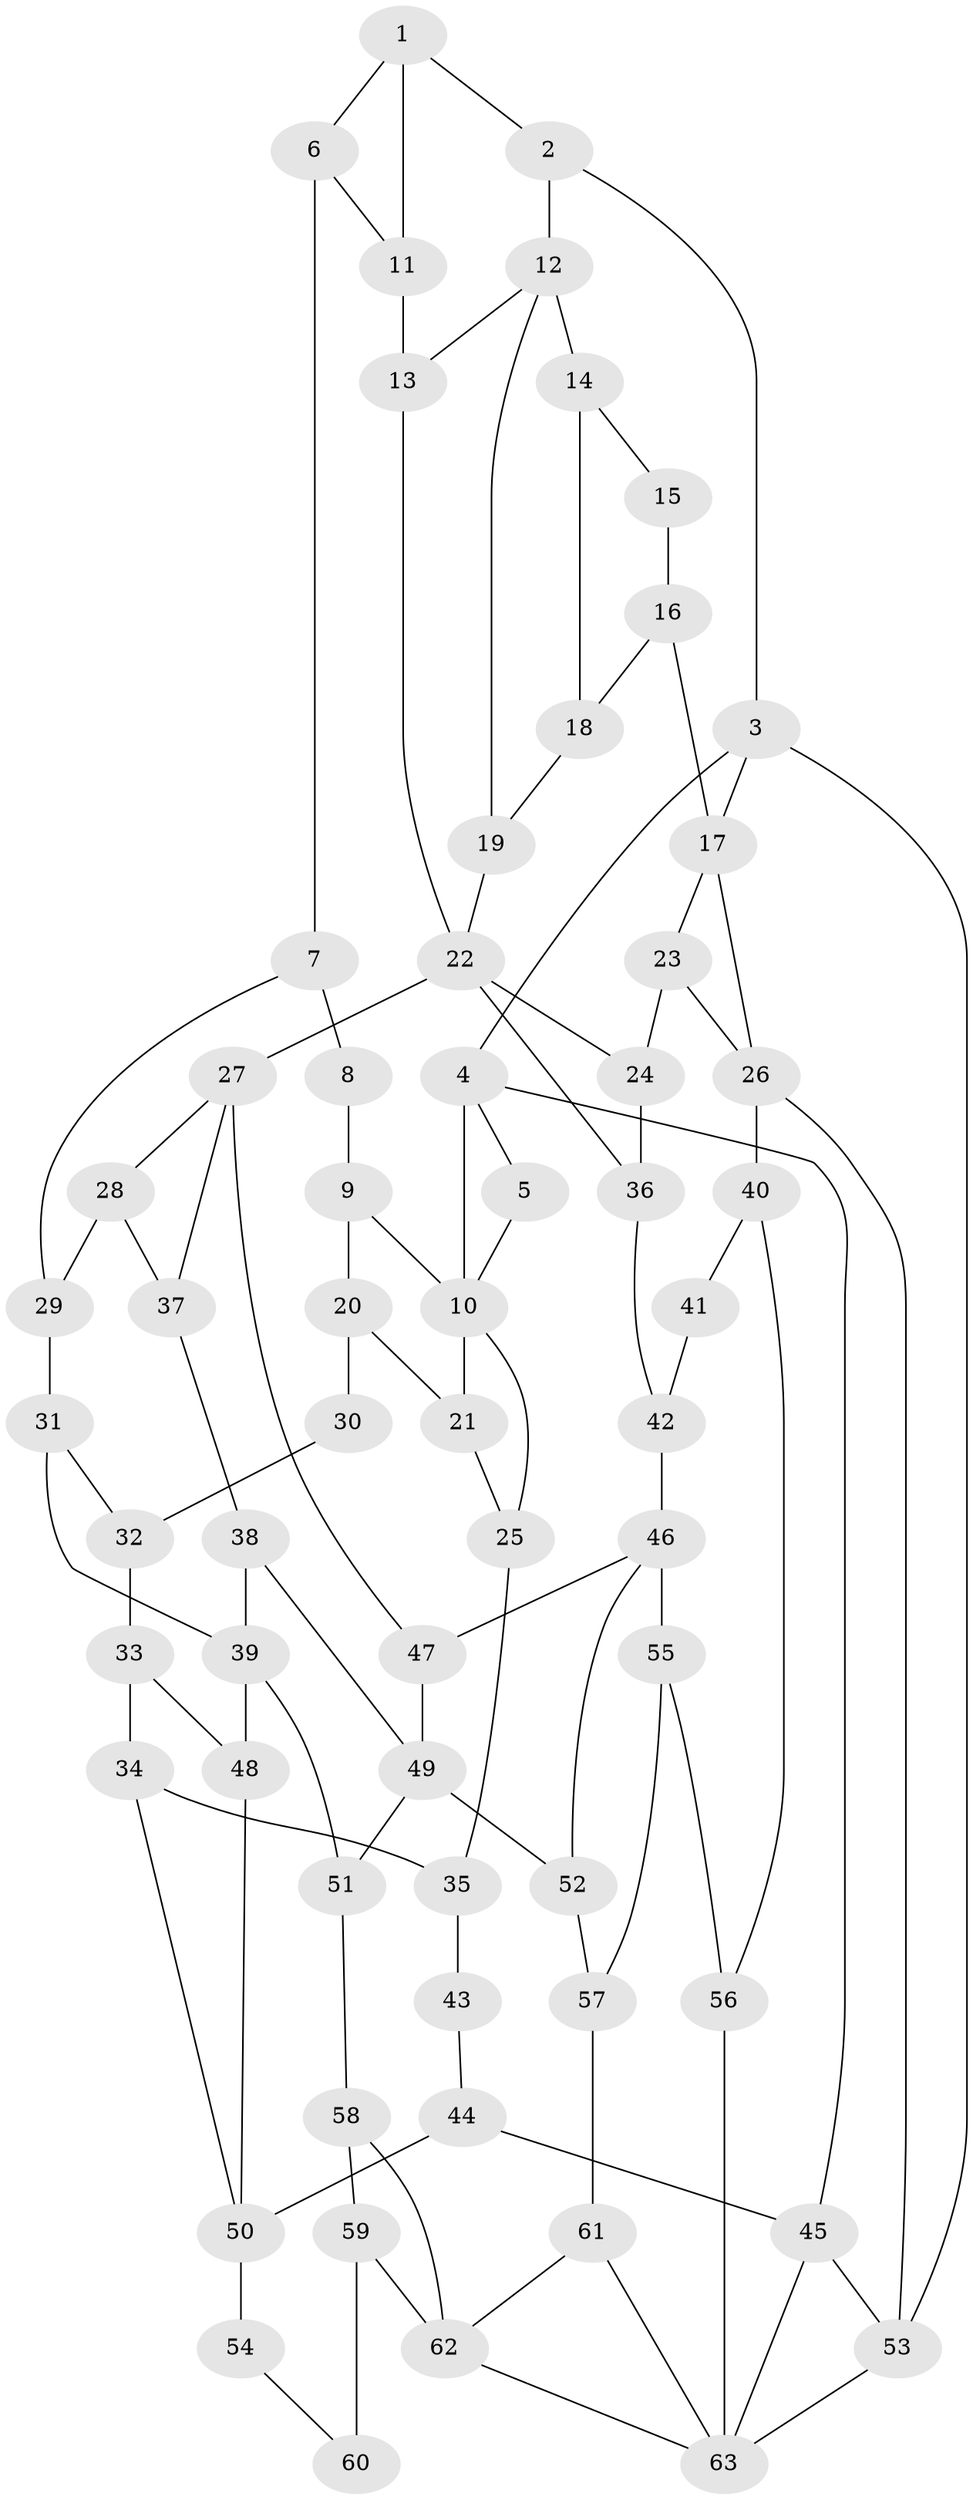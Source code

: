 // original degree distribution, {3: 0.031746031746031744, 4: 0.20634920634920634, 6: 0.2222222222222222, 5: 0.5396825396825397}
// Generated by graph-tools (version 1.1) at 2025/38/03/09/25 02:38:52]
// undirected, 63 vertices, 100 edges
graph export_dot {
graph [start="1"]
  node [color=gray90,style=filled];
  1;
  2;
  3;
  4;
  5;
  6;
  7;
  8;
  9;
  10;
  11;
  12;
  13;
  14;
  15;
  16;
  17;
  18;
  19;
  20;
  21;
  22;
  23;
  24;
  25;
  26;
  27;
  28;
  29;
  30;
  31;
  32;
  33;
  34;
  35;
  36;
  37;
  38;
  39;
  40;
  41;
  42;
  43;
  44;
  45;
  46;
  47;
  48;
  49;
  50;
  51;
  52;
  53;
  54;
  55;
  56;
  57;
  58;
  59;
  60;
  61;
  62;
  63;
  1 -- 2 [weight=1.0];
  1 -- 6 [weight=1.0];
  1 -- 11 [weight=2.0];
  2 -- 3 [weight=1.0];
  2 -- 12 [weight=1.0];
  3 -- 4 [weight=1.0];
  3 -- 17 [weight=1.0];
  3 -- 53 [weight=1.0];
  4 -- 5 [weight=1.0];
  4 -- 10 [weight=1.0];
  4 -- 45 [weight=1.0];
  5 -- 10 [weight=1.0];
  6 -- 7 [weight=1.0];
  6 -- 11 [weight=1.0];
  7 -- 8 [weight=1.0];
  7 -- 29 [weight=1.0];
  8 -- 9 [weight=1.0];
  9 -- 10 [weight=1.0];
  9 -- 20 [weight=1.0];
  10 -- 21 [weight=1.0];
  10 -- 25 [weight=1.0];
  11 -- 13 [weight=1.0];
  12 -- 13 [weight=1.0];
  12 -- 14 [weight=2.0];
  12 -- 19 [weight=1.0];
  13 -- 22 [weight=1.0];
  14 -- 15 [weight=2.0];
  14 -- 18 [weight=2.0];
  15 -- 16 [weight=3.0];
  16 -- 17 [weight=2.0];
  16 -- 18 [weight=1.0];
  17 -- 23 [weight=1.0];
  17 -- 26 [weight=2.0];
  18 -- 19 [weight=1.0];
  19 -- 22 [weight=1.0];
  20 -- 21 [weight=1.0];
  20 -- 30 [weight=1.0];
  21 -- 25 [weight=1.0];
  22 -- 24 [weight=1.0];
  22 -- 27 [weight=2.0];
  22 -- 36 [weight=1.0];
  23 -- 24 [weight=1.0];
  23 -- 26 [weight=1.0];
  24 -- 36 [weight=1.0];
  25 -- 35 [weight=2.0];
  26 -- 40 [weight=2.0];
  26 -- 53 [weight=1.0];
  27 -- 28 [weight=1.0];
  27 -- 37 [weight=1.0];
  27 -- 47 [weight=1.0];
  28 -- 29 [weight=1.0];
  28 -- 37 [weight=1.0];
  29 -- 31 [weight=1.0];
  30 -- 32 [weight=1.0];
  31 -- 32 [weight=1.0];
  31 -- 39 [weight=1.0];
  32 -- 33 [weight=1.0];
  33 -- 34 [weight=1.0];
  33 -- 48 [weight=1.0];
  34 -- 35 [weight=2.0];
  34 -- 50 [weight=2.0];
  35 -- 43 [weight=2.0];
  36 -- 42 [weight=1.0];
  37 -- 38 [weight=1.0];
  38 -- 39 [weight=1.0];
  38 -- 49 [weight=1.0];
  39 -- 48 [weight=1.0];
  39 -- 51 [weight=1.0];
  40 -- 41 [weight=2.0];
  40 -- 56 [weight=1.0];
  41 -- 42 [weight=2.0];
  42 -- 46 [weight=2.0];
  43 -- 44 [weight=1.0];
  44 -- 45 [weight=1.0];
  44 -- 50 [weight=1.0];
  45 -- 53 [weight=1.0];
  45 -- 63 [weight=1.0];
  46 -- 47 [weight=1.0];
  46 -- 52 [weight=1.0];
  46 -- 55 [weight=2.0];
  47 -- 49 [weight=2.0];
  48 -- 50 [weight=1.0];
  49 -- 51 [weight=1.0];
  49 -- 52 [weight=2.0];
  50 -- 54 [weight=2.0];
  51 -- 58 [weight=1.0];
  52 -- 57 [weight=1.0];
  53 -- 63 [weight=1.0];
  54 -- 60 [weight=1.0];
  55 -- 56 [weight=1.0];
  55 -- 57 [weight=1.0];
  56 -- 63 [weight=2.0];
  57 -- 61 [weight=1.0];
  58 -- 59 [weight=1.0];
  58 -- 62 [weight=1.0];
  59 -- 60 [weight=2.0];
  59 -- 62 [weight=3.0];
  61 -- 62 [weight=1.0];
  61 -- 63 [weight=1.0];
  62 -- 63 [weight=1.0];
}
